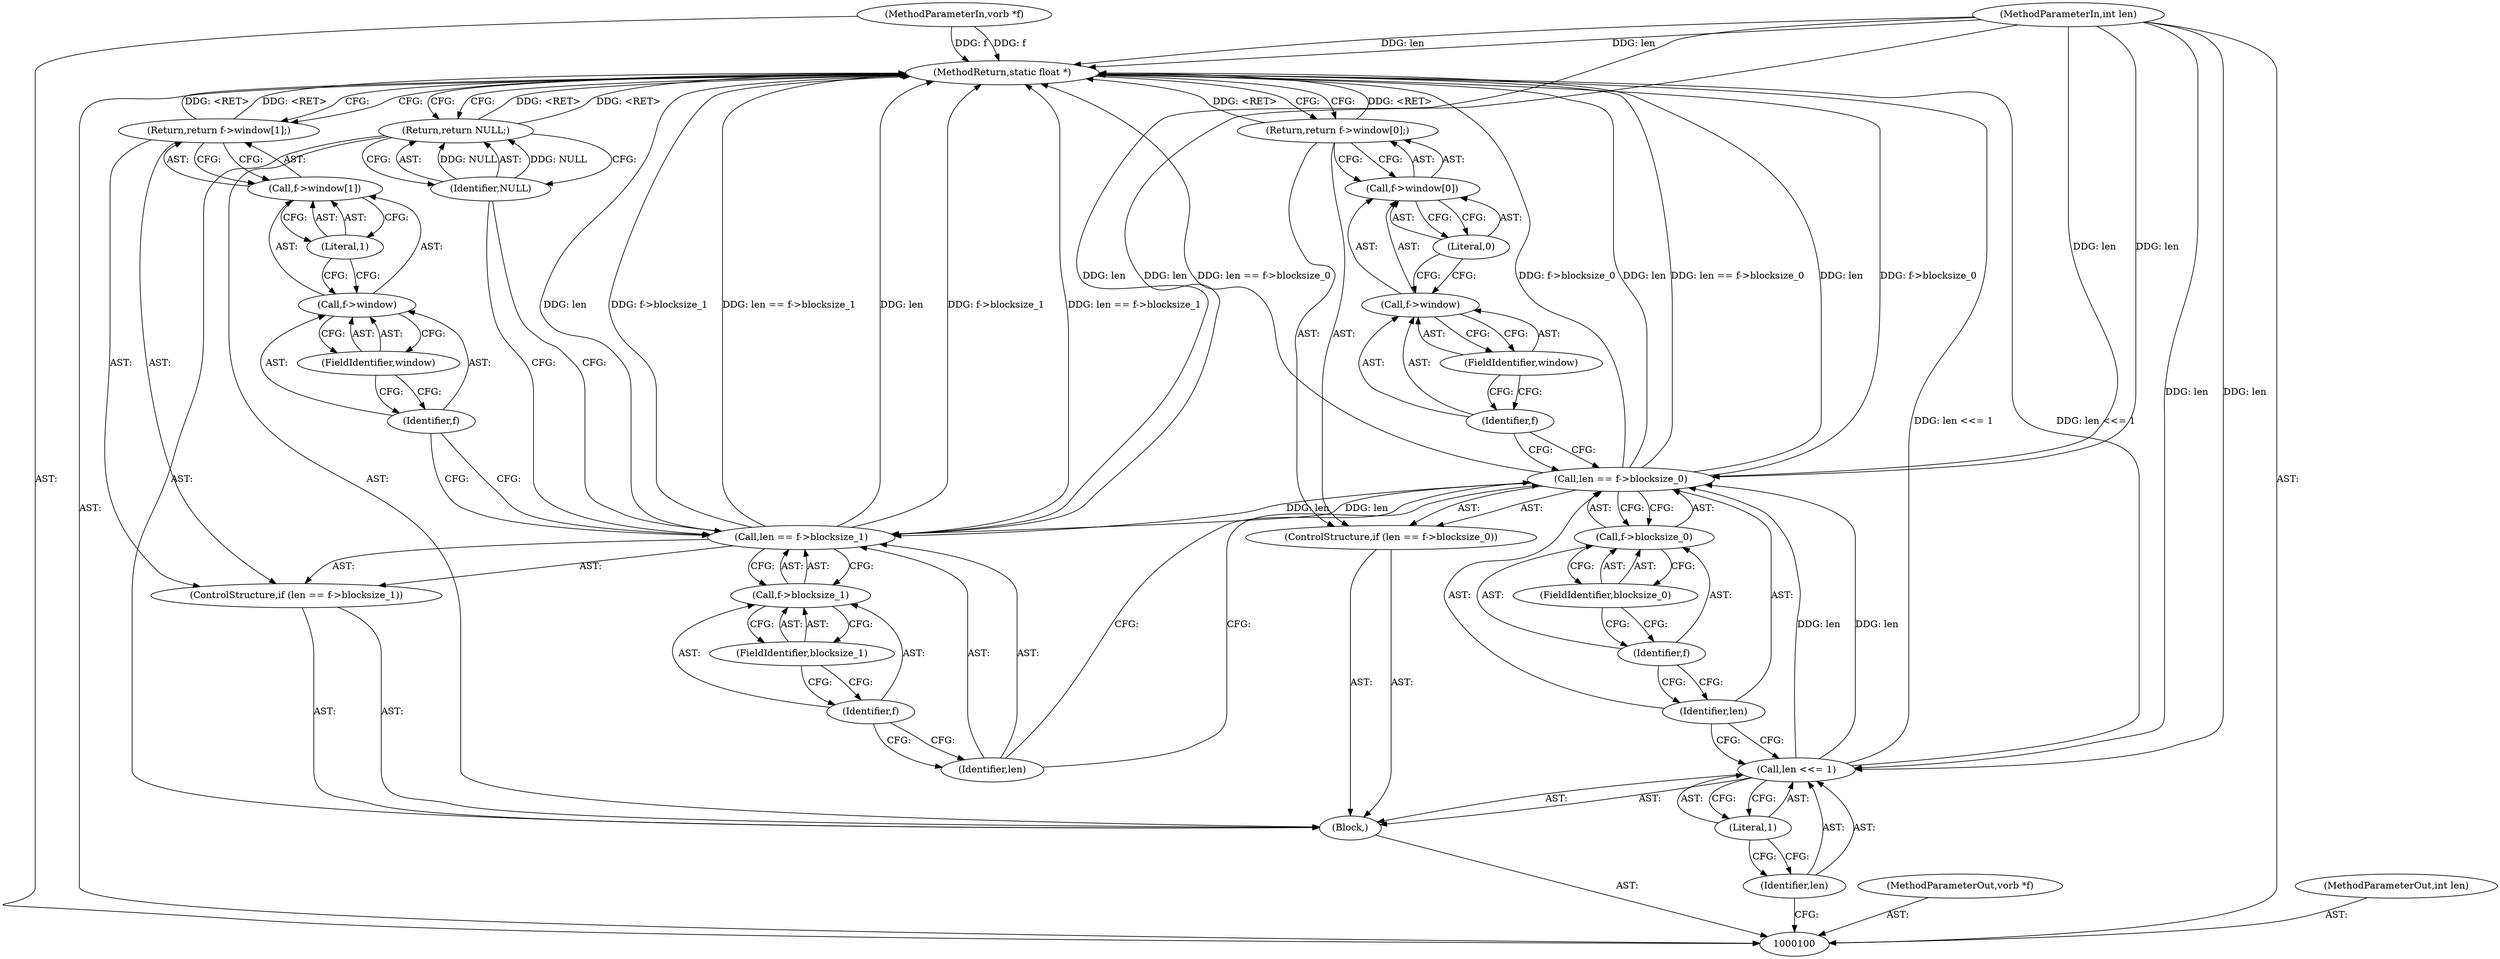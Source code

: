 digraph "0_stb_98fdfc6df88b1e34a736d5e126e6c8139c8de1a6_0" {
"1000133" [label="(MethodReturn,static float *)"];
"1000101" [label="(MethodParameterIn,vorb *f)"];
"1000160" [label="(MethodParameterOut,vorb *f)"];
"1000102" [label="(MethodParameterIn,int len)"];
"1000161" [label="(MethodParameterOut,int len)"];
"1000103" [label="(Block,)"];
"1000106" [label="(Literal,1)"];
"1000104" [label="(Call,len <<= 1)"];
"1000105" [label="(Identifier,len)"];
"1000110" [label="(Call,f->blocksize_0)"];
"1000111" [label="(Identifier,f)"];
"1000112" [label="(FieldIdentifier,blocksize_0)"];
"1000113" [label="(Return,return f->window[0];)"];
"1000114" [label="(Call,f->window[0])"];
"1000115" [label="(Call,f->window)"];
"1000116" [label="(Identifier,f)"];
"1000107" [label="(ControlStructure,if (len == f->blocksize_0))"];
"1000117" [label="(FieldIdentifier,window)"];
"1000118" [label="(Literal,0)"];
"1000108" [label="(Call,len == f->blocksize_0)"];
"1000109" [label="(Identifier,len)"];
"1000122" [label="(Call,f->blocksize_1)"];
"1000123" [label="(Identifier,f)"];
"1000124" [label="(FieldIdentifier,blocksize_1)"];
"1000125" [label="(Return,return f->window[1];)"];
"1000126" [label="(Call,f->window[1])"];
"1000127" [label="(Call,f->window)"];
"1000128" [label="(Identifier,f)"];
"1000119" [label="(ControlStructure,if (len == f->blocksize_1))"];
"1000129" [label="(FieldIdentifier,window)"];
"1000130" [label="(Literal,1)"];
"1000120" [label="(Call,len == f->blocksize_1)"];
"1000121" [label="(Identifier,len)"];
"1000132" [label="(Identifier,NULL)"];
"1000131" [label="(Return,return NULL;)"];
"1000133" -> "1000100"  [label="AST: "];
"1000133" -> "1000113"  [label="CFG: "];
"1000133" -> "1000125"  [label="CFG: "];
"1000133" -> "1000131"  [label="CFG: "];
"1000125" -> "1000133"  [label="DDG: <RET>"];
"1000108" -> "1000133"  [label="DDG: len == f->blocksize_0"];
"1000108" -> "1000133"  [label="DDG: len"];
"1000108" -> "1000133"  [label="DDG: f->blocksize_0"];
"1000104" -> "1000133"  [label="DDG: len <<= 1"];
"1000120" -> "1000133"  [label="DDG: len"];
"1000120" -> "1000133"  [label="DDG: f->blocksize_1"];
"1000120" -> "1000133"  [label="DDG: len == f->blocksize_1"];
"1000102" -> "1000133"  [label="DDG: len"];
"1000101" -> "1000133"  [label="DDG: f"];
"1000131" -> "1000133"  [label="DDG: <RET>"];
"1000113" -> "1000133"  [label="DDG: <RET>"];
"1000101" -> "1000100"  [label="AST: "];
"1000101" -> "1000133"  [label="DDG: f"];
"1000160" -> "1000100"  [label="AST: "];
"1000102" -> "1000100"  [label="AST: "];
"1000102" -> "1000133"  [label="DDG: len"];
"1000102" -> "1000104"  [label="DDG: len"];
"1000102" -> "1000108"  [label="DDG: len"];
"1000102" -> "1000120"  [label="DDG: len"];
"1000161" -> "1000100"  [label="AST: "];
"1000103" -> "1000100"  [label="AST: "];
"1000104" -> "1000103"  [label="AST: "];
"1000107" -> "1000103"  [label="AST: "];
"1000119" -> "1000103"  [label="AST: "];
"1000131" -> "1000103"  [label="AST: "];
"1000106" -> "1000104"  [label="AST: "];
"1000106" -> "1000105"  [label="CFG: "];
"1000104" -> "1000106"  [label="CFG: "];
"1000104" -> "1000103"  [label="AST: "];
"1000104" -> "1000106"  [label="CFG: "];
"1000105" -> "1000104"  [label="AST: "];
"1000106" -> "1000104"  [label="AST: "];
"1000109" -> "1000104"  [label="CFG: "];
"1000104" -> "1000133"  [label="DDG: len <<= 1"];
"1000102" -> "1000104"  [label="DDG: len"];
"1000104" -> "1000108"  [label="DDG: len"];
"1000105" -> "1000104"  [label="AST: "];
"1000105" -> "1000100"  [label="CFG: "];
"1000106" -> "1000105"  [label="CFG: "];
"1000110" -> "1000108"  [label="AST: "];
"1000110" -> "1000112"  [label="CFG: "];
"1000111" -> "1000110"  [label="AST: "];
"1000112" -> "1000110"  [label="AST: "];
"1000108" -> "1000110"  [label="CFG: "];
"1000111" -> "1000110"  [label="AST: "];
"1000111" -> "1000109"  [label="CFG: "];
"1000112" -> "1000111"  [label="CFG: "];
"1000112" -> "1000110"  [label="AST: "];
"1000112" -> "1000111"  [label="CFG: "];
"1000110" -> "1000112"  [label="CFG: "];
"1000113" -> "1000107"  [label="AST: "];
"1000113" -> "1000114"  [label="CFG: "];
"1000114" -> "1000113"  [label="AST: "];
"1000133" -> "1000113"  [label="CFG: "];
"1000113" -> "1000133"  [label="DDG: <RET>"];
"1000114" -> "1000113"  [label="AST: "];
"1000114" -> "1000118"  [label="CFG: "];
"1000115" -> "1000114"  [label="AST: "];
"1000118" -> "1000114"  [label="AST: "];
"1000113" -> "1000114"  [label="CFG: "];
"1000115" -> "1000114"  [label="AST: "];
"1000115" -> "1000117"  [label="CFG: "];
"1000116" -> "1000115"  [label="AST: "];
"1000117" -> "1000115"  [label="AST: "];
"1000118" -> "1000115"  [label="CFG: "];
"1000116" -> "1000115"  [label="AST: "];
"1000116" -> "1000108"  [label="CFG: "];
"1000117" -> "1000116"  [label="CFG: "];
"1000107" -> "1000103"  [label="AST: "];
"1000108" -> "1000107"  [label="AST: "];
"1000113" -> "1000107"  [label="AST: "];
"1000117" -> "1000115"  [label="AST: "];
"1000117" -> "1000116"  [label="CFG: "];
"1000115" -> "1000117"  [label="CFG: "];
"1000118" -> "1000114"  [label="AST: "];
"1000118" -> "1000115"  [label="CFG: "];
"1000114" -> "1000118"  [label="CFG: "];
"1000108" -> "1000107"  [label="AST: "];
"1000108" -> "1000110"  [label="CFG: "];
"1000109" -> "1000108"  [label="AST: "];
"1000110" -> "1000108"  [label="AST: "];
"1000116" -> "1000108"  [label="CFG: "];
"1000121" -> "1000108"  [label="CFG: "];
"1000108" -> "1000133"  [label="DDG: len == f->blocksize_0"];
"1000108" -> "1000133"  [label="DDG: len"];
"1000108" -> "1000133"  [label="DDG: f->blocksize_0"];
"1000104" -> "1000108"  [label="DDG: len"];
"1000102" -> "1000108"  [label="DDG: len"];
"1000108" -> "1000120"  [label="DDG: len"];
"1000109" -> "1000108"  [label="AST: "];
"1000109" -> "1000104"  [label="CFG: "];
"1000111" -> "1000109"  [label="CFG: "];
"1000122" -> "1000120"  [label="AST: "];
"1000122" -> "1000124"  [label="CFG: "];
"1000123" -> "1000122"  [label="AST: "];
"1000124" -> "1000122"  [label="AST: "];
"1000120" -> "1000122"  [label="CFG: "];
"1000123" -> "1000122"  [label="AST: "];
"1000123" -> "1000121"  [label="CFG: "];
"1000124" -> "1000123"  [label="CFG: "];
"1000124" -> "1000122"  [label="AST: "];
"1000124" -> "1000123"  [label="CFG: "];
"1000122" -> "1000124"  [label="CFG: "];
"1000125" -> "1000119"  [label="AST: "];
"1000125" -> "1000126"  [label="CFG: "];
"1000126" -> "1000125"  [label="AST: "];
"1000133" -> "1000125"  [label="CFG: "];
"1000125" -> "1000133"  [label="DDG: <RET>"];
"1000126" -> "1000125"  [label="AST: "];
"1000126" -> "1000130"  [label="CFG: "];
"1000127" -> "1000126"  [label="AST: "];
"1000130" -> "1000126"  [label="AST: "];
"1000125" -> "1000126"  [label="CFG: "];
"1000127" -> "1000126"  [label="AST: "];
"1000127" -> "1000129"  [label="CFG: "];
"1000128" -> "1000127"  [label="AST: "];
"1000129" -> "1000127"  [label="AST: "];
"1000130" -> "1000127"  [label="CFG: "];
"1000128" -> "1000127"  [label="AST: "];
"1000128" -> "1000120"  [label="CFG: "];
"1000129" -> "1000128"  [label="CFG: "];
"1000119" -> "1000103"  [label="AST: "];
"1000120" -> "1000119"  [label="AST: "];
"1000125" -> "1000119"  [label="AST: "];
"1000129" -> "1000127"  [label="AST: "];
"1000129" -> "1000128"  [label="CFG: "];
"1000127" -> "1000129"  [label="CFG: "];
"1000130" -> "1000126"  [label="AST: "];
"1000130" -> "1000127"  [label="CFG: "];
"1000126" -> "1000130"  [label="CFG: "];
"1000120" -> "1000119"  [label="AST: "];
"1000120" -> "1000122"  [label="CFG: "];
"1000121" -> "1000120"  [label="AST: "];
"1000122" -> "1000120"  [label="AST: "];
"1000128" -> "1000120"  [label="CFG: "];
"1000132" -> "1000120"  [label="CFG: "];
"1000120" -> "1000133"  [label="DDG: len"];
"1000120" -> "1000133"  [label="DDG: f->blocksize_1"];
"1000120" -> "1000133"  [label="DDG: len == f->blocksize_1"];
"1000108" -> "1000120"  [label="DDG: len"];
"1000102" -> "1000120"  [label="DDG: len"];
"1000121" -> "1000120"  [label="AST: "];
"1000121" -> "1000108"  [label="CFG: "];
"1000123" -> "1000121"  [label="CFG: "];
"1000132" -> "1000131"  [label="AST: "];
"1000132" -> "1000120"  [label="CFG: "];
"1000131" -> "1000132"  [label="CFG: "];
"1000132" -> "1000131"  [label="DDG: NULL"];
"1000131" -> "1000103"  [label="AST: "];
"1000131" -> "1000132"  [label="CFG: "];
"1000132" -> "1000131"  [label="AST: "];
"1000133" -> "1000131"  [label="CFG: "];
"1000131" -> "1000133"  [label="DDG: <RET>"];
"1000132" -> "1000131"  [label="DDG: NULL"];
}
